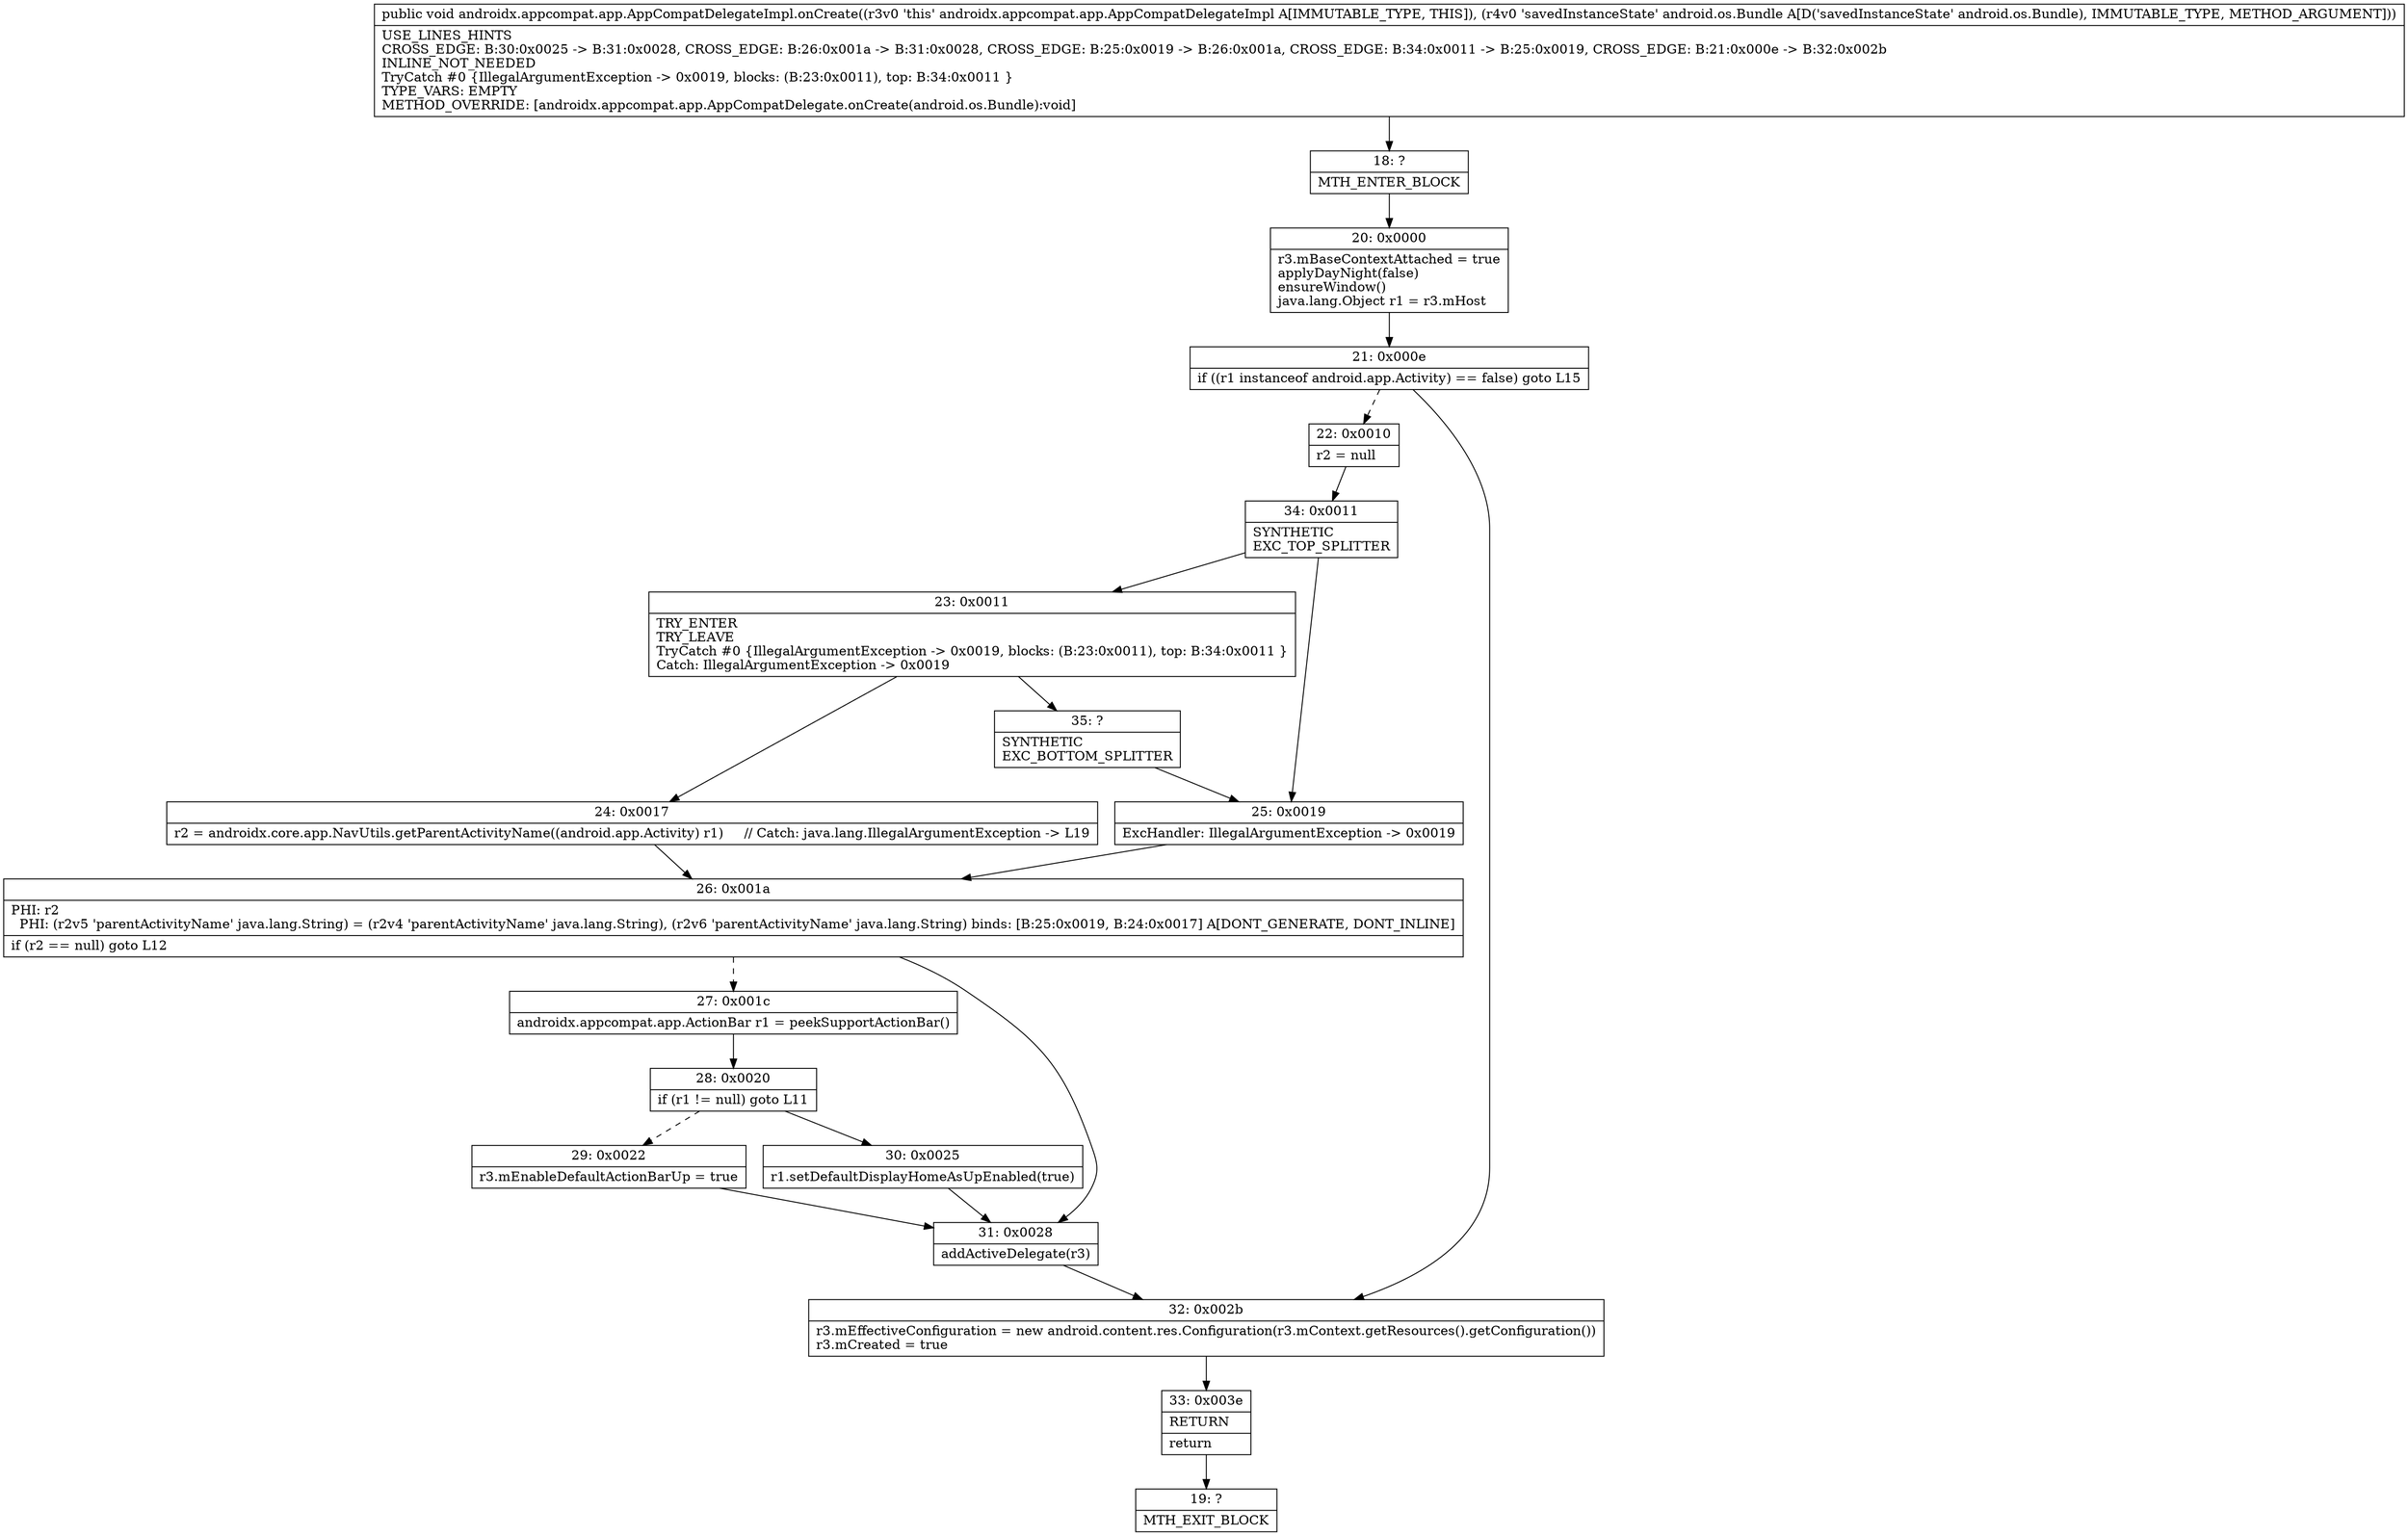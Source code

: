 digraph "CFG forandroidx.appcompat.app.AppCompatDelegateImpl.onCreate(Landroid\/os\/Bundle;)V" {
Node_18 [shape=record,label="{18\:\ ?|MTH_ENTER_BLOCK\l}"];
Node_20 [shape=record,label="{20\:\ 0x0000|r3.mBaseContextAttached = true\lapplyDayNight(false)\lensureWindow()\ljava.lang.Object r1 = r3.mHost\l}"];
Node_21 [shape=record,label="{21\:\ 0x000e|if ((r1 instanceof android.app.Activity) == false) goto L15\l}"];
Node_22 [shape=record,label="{22\:\ 0x0010|r2 = null\l}"];
Node_34 [shape=record,label="{34\:\ 0x0011|SYNTHETIC\lEXC_TOP_SPLITTER\l}"];
Node_23 [shape=record,label="{23\:\ 0x0011|TRY_ENTER\lTRY_LEAVE\lTryCatch #0 \{IllegalArgumentException \-\> 0x0019, blocks: (B:23:0x0011), top: B:34:0x0011 \}\lCatch: IllegalArgumentException \-\> 0x0019\l}"];
Node_24 [shape=record,label="{24\:\ 0x0017|r2 = androidx.core.app.NavUtils.getParentActivityName((android.app.Activity) r1)     \/\/ Catch: java.lang.IllegalArgumentException \-\> L19\l}"];
Node_26 [shape=record,label="{26\:\ 0x001a|PHI: r2 \l  PHI: (r2v5 'parentActivityName' java.lang.String) = (r2v4 'parentActivityName' java.lang.String), (r2v6 'parentActivityName' java.lang.String) binds: [B:25:0x0019, B:24:0x0017] A[DONT_GENERATE, DONT_INLINE]\l|if (r2 == null) goto L12\l}"];
Node_27 [shape=record,label="{27\:\ 0x001c|androidx.appcompat.app.ActionBar r1 = peekSupportActionBar()\l}"];
Node_28 [shape=record,label="{28\:\ 0x0020|if (r1 != null) goto L11\l}"];
Node_29 [shape=record,label="{29\:\ 0x0022|r3.mEnableDefaultActionBarUp = true\l}"];
Node_30 [shape=record,label="{30\:\ 0x0025|r1.setDefaultDisplayHomeAsUpEnabled(true)\l}"];
Node_31 [shape=record,label="{31\:\ 0x0028|addActiveDelegate(r3)\l}"];
Node_35 [shape=record,label="{35\:\ ?|SYNTHETIC\lEXC_BOTTOM_SPLITTER\l}"];
Node_25 [shape=record,label="{25\:\ 0x0019|ExcHandler: IllegalArgumentException \-\> 0x0019\l}"];
Node_32 [shape=record,label="{32\:\ 0x002b|r3.mEffectiveConfiguration = new android.content.res.Configuration(r3.mContext.getResources().getConfiguration())\lr3.mCreated = true\l}"];
Node_33 [shape=record,label="{33\:\ 0x003e|RETURN\l|return\l}"];
Node_19 [shape=record,label="{19\:\ ?|MTH_EXIT_BLOCK\l}"];
MethodNode[shape=record,label="{public void androidx.appcompat.app.AppCompatDelegateImpl.onCreate((r3v0 'this' androidx.appcompat.app.AppCompatDelegateImpl A[IMMUTABLE_TYPE, THIS]), (r4v0 'savedInstanceState' android.os.Bundle A[D('savedInstanceState' android.os.Bundle), IMMUTABLE_TYPE, METHOD_ARGUMENT]))  | USE_LINES_HINTS\lCROSS_EDGE: B:30:0x0025 \-\> B:31:0x0028, CROSS_EDGE: B:26:0x001a \-\> B:31:0x0028, CROSS_EDGE: B:25:0x0019 \-\> B:26:0x001a, CROSS_EDGE: B:34:0x0011 \-\> B:25:0x0019, CROSS_EDGE: B:21:0x000e \-\> B:32:0x002b\lINLINE_NOT_NEEDED\lTryCatch #0 \{IllegalArgumentException \-\> 0x0019, blocks: (B:23:0x0011), top: B:34:0x0011 \}\lTYPE_VARS: EMPTY\lMETHOD_OVERRIDE: [androidx.appcompat.app.AppCompatDelegate.onCreate(android.os.Bundle):void]\l}"];
MethodNode -> Node_18;Node_18 -> Node_20;
Node_20 -> Node_21;
Node_21 -> Node_22[style=dashed];
Node_21 -> Node_32;
Node_22 -> Node_34;
Node_34 -> Node_23;
Node_34 -> Node_25;
Node_23 -> Node_24;
Node_23 -> Node_35;
Node_24 -> Node_26;
Node_26 -> Node_27[style=dashed];
Node_26 -> Node_31;
Node_27 -> Node_28;
Node_28 -> Node_29[style=dashed];
Node_28 -> Node_30;
Node_29 -> Node_31;
Node_30 -> Node_31;
Node_31 -> Node_32;
Node_35 -> Node_25;
Node_25 -> Node_26;
Node_32 -> Node_33;
Node_33 -> Node_19;
}

